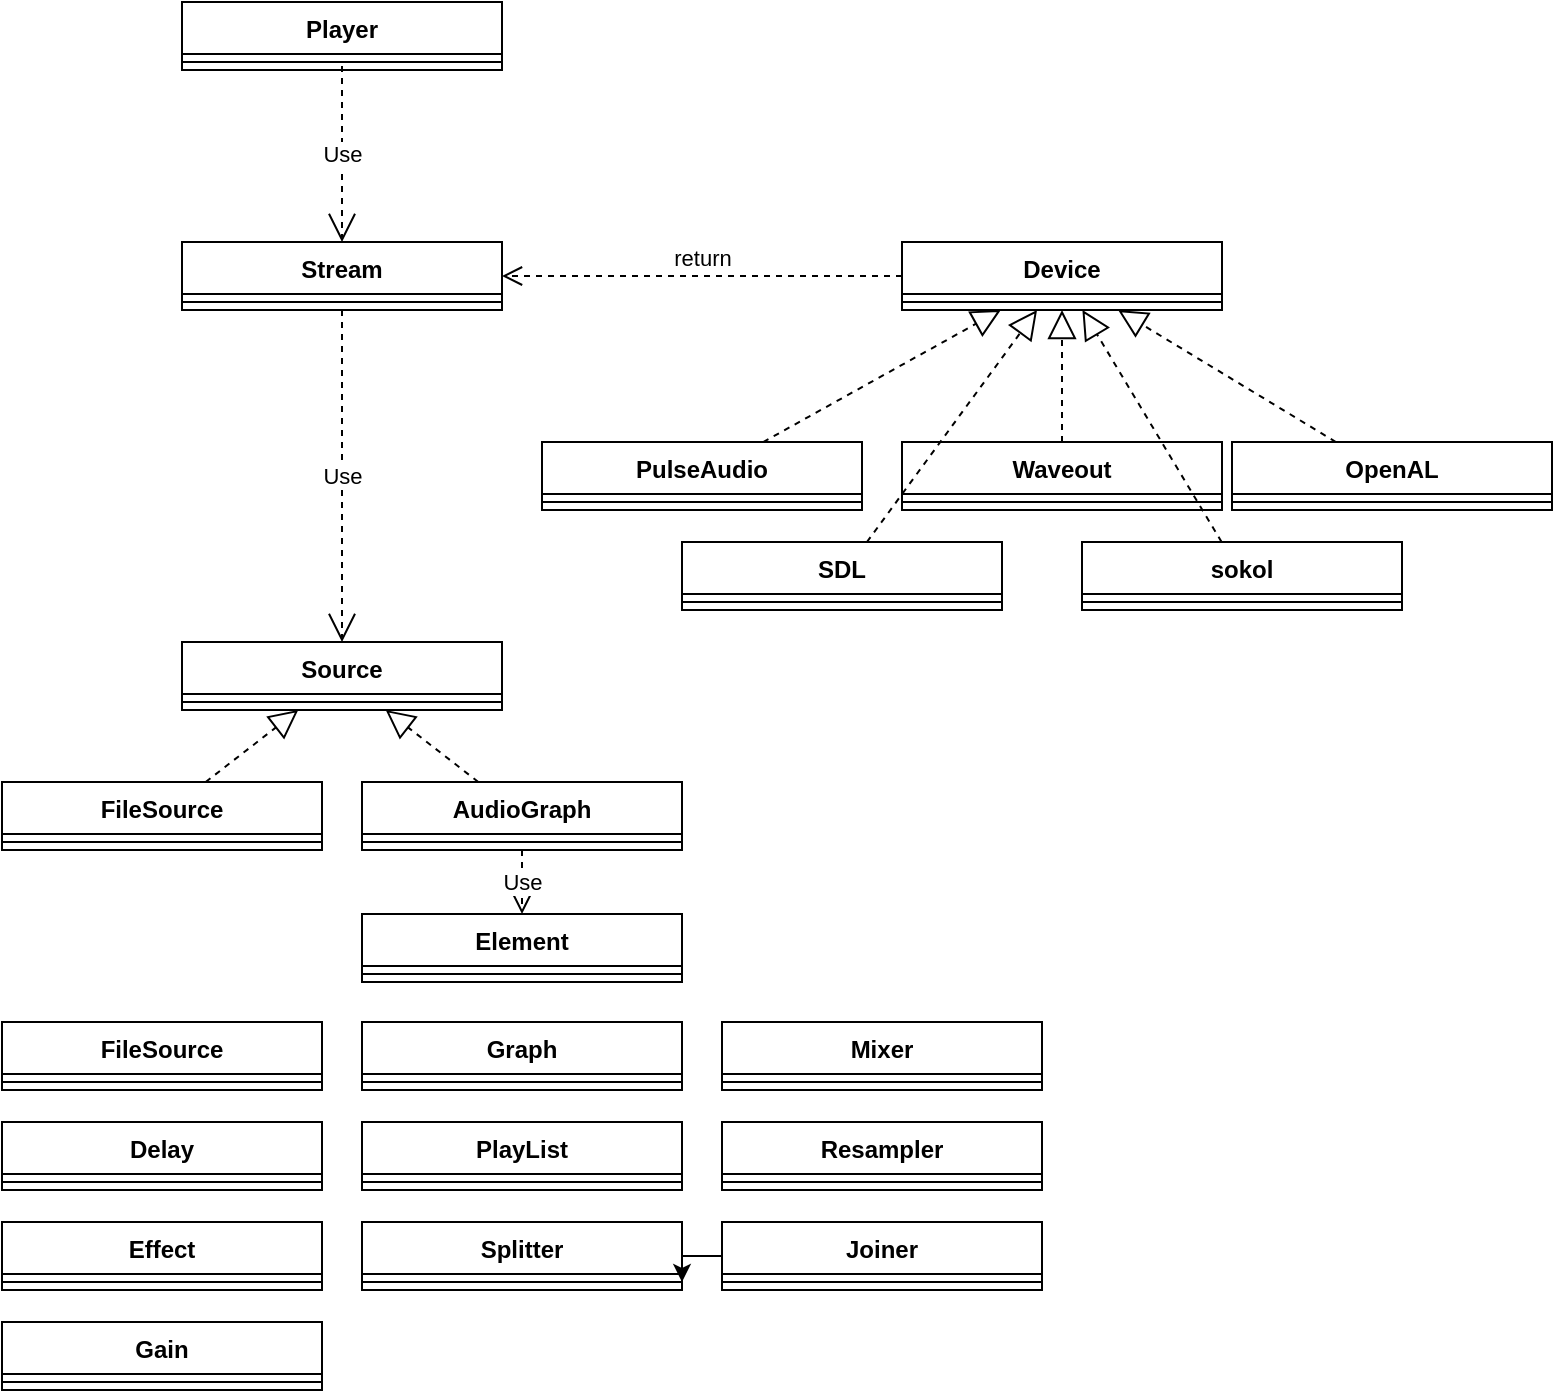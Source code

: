 <mxfile version="24.2.1" type="device">
  <diagram name="Page-1" id="fq6cdivDxWz2I1s0y9IK">
    <mxGraphModel dx="2272" dy="787" grid="1" gridSize="10" guides="1" tooltips="1" connect="1" arrows="1" fold="1" page="1" pageScale="1" pageWidth="850" pageHeight="1100" math="0" shadow="0">
      <root>
        <mxCell id="0" />
        <mxCell id="1" parent="0" />
        <mxCell id="bYCv6M02Plbv5tQNk1Po-12" value="&lt;div&gt;Player&lt;/div&gt;" style="swimlane;fontStyle=1;align=center;verticalAlign=top;childLayout=stackLayout;horizontal=1;startSize=26;horizontalStack=0;resizeParent=1;resizeParentMax=0;resizeLast=0;collapsible=1;marginBottom=0;whiteSpace=wrap;html=1;" vertex="1" parent="1">
          <mxGeometry x="60" y="60" width="160" height="34" as="geometry" />
        </mxCell>
        <mxCell id="bYCv6M02Plbv5tQNk1Po-14" value="" style="line;strokeWidth=1;fillColor=none;align=left;verticalAlign=middle;spacingTop=-1;spacingLeft=3;spacingRight=3;rotatable=0;labelPosition=right;points=[];portConstraint=eastwest;strokeColor=inherit;" vertex="1" parent="bYCv6M02Plbv5tQNk1Po-12">
          <mxGeometry y="26" width="160" height="8" as="geometry" />
        </mxCell>
        <mxCell id="bYCv6M02Plbv5tQNk1Po-16" value="&lt;div&gt;Stream&lt;/div&gt;" style="swimlane;fontStyle=1;align=center;verticalAlign=top;childLayout=stackLayout;horizontal=1;startSize=26;horizontalStack=0;resizeParent=1;resizeParentMax=0;resizeLast=0;collapsible=1;marginBottom=0;whiteSpace=wrap;html=1;" vertex="1" parent="1">
          <mxGeometry x="60" y="180" width="160" height="34" as="geometry" />
        </mxCell>
        <mxCell id="bYCv6M02Plbv5tQNk1Po-17" value="" style="line;strokeWidth=1;fillColor=none;align=left;verticalAlign=middle;spacingTop=-1;spacingLeft=3;spacingRight=3;rotatable=0;labelPosition=right;points=[];portConstraint=eastwest;strokeColor=inherit;" vertex="1" parent="bYCv6M02Plbv5tQNk1Po-16">
          <mxGeometry y="26" width="160" height="8" as="geometry" />
        </mxCell>
        <mxCell id="bYCv6M02Plbv5tQNk1Po-18" value="Device" style="swimlane;fontStyle=1;align=center;verticalAlign=top;childLayout=stackLayout;horizontal=1;startSize=26;horizontalStack=0;resizeParent=1;resizeParentMax=0;resizeLast=0;collapsible=1;marginBottom=0;whiteSpace=wrap;html=1;" vertex="1" parent="1">
          <mxGeometry x="420" y="180" width="160" height="34" as="geometry" />
        </mxCell>
        <mxCell id="bYCv6M02Plbv5tQNk1Po-19" value="" style="line;strokeWidth=1;fillColor=none;align=left;verticalAlign=middle;spacingTop=-1;spacingLeft=3;spacingRight=3;rotatable=0;labelPosition=right;points=[];portConstraint=eastwest;strokeColor=inherit;" vertex="1" parent="bYCv6M02Plbv5tQNk1Po-18">
          <mxGeometry y="26" width="160" height="8" as="geometry" />
        </mxCell>
        <mxCell id="bYCv6M02Plbv5tQNk1Po-20" value="&lt;div&gt;PulseAudio&lt;/div&gt;" style="swimlane;fontStyle=1;align=center;verticalAlign=top;childLayout=stackLayout;horizontal=1;startSize=26;horizontalStack=0;resizeParent=1;resizeParentMax=0;resizeLast=0;collapsible=1;marginBottom=0;whiteSpace=wrap;html=1;" vertex="1" parent="1">
          <mxGeometry x="240" y="280" width="160" height="34" as="geometry" />
        </mxCell>
        <mxCell id="bYCv6M02Plbv5tQNk1Po-21" value="" style="line;strokeWidth=1;fillColor=none;align=left;verticalAlign=middle;spacingTop=-1;spacingLeft=3;spacingRight=3;rotatable=0;labelPosition=right;points=[];portConstraint=eastwest;strokeColor=inherit;" vertex="1" parent="bYCv6M02Plbv5tQNk1Po-20">
          <mxGeometry y="26" width="160" height="8" as="geometry" />
        </mxCell>
        <mxCell id="bYCv6M02Plbv5tQNk1Po-22" value="&lt;div&gt;Waveout&lt;/div&gt;" style="swimlane;fontStyle=1;align=center;verticalAlign=top;childLayout=stackLayout;horizontal=1;startSize=26;horizontalStack=0;resizeParent=1;resizeParentMax=0;resizeLast=0;collapsible=1;marginBottom=0;whiteSpace=wrap;html=1;" vertex="1" parent="1">
          <mxGeometry x="420" y="280" width="160" height="34" as="geometry" />
        </mxCell>
        <mxCell id="bYCv6M02Plbv5tQNk1Po-23" value="" style="line;strokeWidth=1;fillColor=none;align=left;verticalAlign=middle;spacingTop=-1;spacingLeft=3;spacingRight=3;rotatable=0;labelPosition=right;points=[];portConstraint=eastwest;strokeColor=inherit;" vertex="1" parent="bYCv6M02Plbv5tQNk1Po-22">
          <mxGeometry y="26" width="160" height="8" as="geometry" />
        </mxCell>
        <mxCell id="bYCv6M02Plbv5tQNk1Po-24" value="OpenAL" style="swimlane;fontStyle=1;align=center;verticalAlign=top;childLayout=stackLayout;horizontal=1;startSize=26;horizontalStack=0;resizeParent=1;resizeParentMax=0;resizeLast=0;collapsible=1;marginBottom=0;whiteSpace=wrap;html=1;" vertex="1" parent="1">
          <mxGeometry x="585" y="280" width="160" height="34" as="geometry" />
        </mxCell>
        <mxCell id="bYCv6M02Plbv5tQNk1Po-25" value="" style="line;strokeWidth=1;fillColor=none;align=left;verticalAlign=middle;spacingTop=-1;spacingLeft=3;spacingRight=3;rotatable=0;labelPosition=right;points=[];portConstraint=eastwest;strokeColor=inherit;" vertex="1" parent="bYCv6M02Plbv5tQNk1Po-24">
          <mxGeometry y="26" width="160" height="8" as="geometry" />
        </mxCell>
        <mxCell id="bYCv6M02Plbv5tQNk1Po-26" value="sokol" style="swimlane;fontStyle=1;align=center;verticalAlign=top;childLayout=stackLayout;horizontal=1;startSize=26;horizontalStack=0;resizeParent=1;resizeParentMax=0;resizeLast=0;collapsible=1;marginBottom=0;whiteSpace=wrap;html=1;" vertex="1" parent="1">
          <mxGeometry x="510" y="330" width="160" height="34" as="geometry" />
        </mxCell>
        <mxCell id="bYCv6M02Plbv5tQNk1Po-27" value="" style="line;strokeWidth=1;fillColor=none;align=left;verticalAlign=middle;spacingTop=-1;spacingLeft=3;spacingRight=3;rotatable=0;labelPosition=right;points=[];portConstraint=eastwest;strokeColor=inherit;" vertex="1" parent="bYCv6M02Plbv5tQNk1Po-26">
          <mxGeometry y="26" width="160" height="8" as="geometry" />
        </mxCell>
        <mxCell id="bYCv6M02Plbv5tQNk1Po-28" value="SDL" style="swimlane;fontStyle=1;align=center;verticalAlign=top;childLayout=stackLayout;horizontal=1;startSize=26;horizontalStack=0;resizeParent=1;resizeParentMax=0;resizeLast=0;collapsible=1;marginBottom=0;whiteSpace=wrap;html=1;" vertex="1" parent="1">
          <mxGeometry x="310" y="330" width="160" height="34" as="geometry" />
        </mxCell>
        <mxCell id="bYCv6M02Plbv5tQNk1Po-29" value="" style="line;strokeWidth=1;fillColor=none;align=left;verticalAlign=middle;spacingTop=-1;spacingLeft=3;spacingRight=3;rotatable=0;labelPosition=right;points=[];portConstraint=eastwest;strokeColor=inherit;" vertex="1" parent="bYCv6M02Plbv5tQNk1Po-28">
          <mxGeometry y="26" width="160" height="8" as="geometry" />
        </mxCell>
        <mxCell id="bYCv6M02Plbv5tQNk1Po-31" value="Use" style="endArrow=open;endSize=12;dashed=1;html=1;rounded=0;exitX=0.5;exitY=0.75;exitDx=0;exitDy=0;exitPerimeter=0;" edge="1" parent="1" source="bYCv6M02Plbv5tQNk1Po-14" target="bYCv6M02Plbv5tQNk1Po-16">
          <mxGeometry width="160" relative="1" as="geometry">
            <mxPoint x="80" y="450" as="sourcePoint" />
            <mxPoint x="240" y="450" as="targetPoint" />
          </mxGeometry>
        </mxCell>
        <mxCell id="bYCv6M02Plbv5tQNk1Po-32" value="" style="endArrow=block;dashed=1;endFill=0;endSize=12;html=1;rounded=0;" edge="1" parent="1" source="bYCv6M02Plbv5tQNk1Po-20" target="bYCv6M02Plbv5tQNk1Po-18">
          <mxGeometry width="160" relative="1" as="geometry">
            <mxPoint x="240" y="530" as="sourcePoint" />
            <mxPoint x="400" y="530" as="targetPoint" />
          </mxGeometry>
        </mxCell>
        <mxCell id="bYCv6M02Plbv5tQNk1Po-33" value="" style="endArrow=block;dashed=1;endFill=0;endSize=12;html=1;rounded=0;" edge="1" parent="1" source="bYCv6M02Plbv5tQNk1Po-22" target="bYCv6M02Plbv5tQNk1Po-18">
          <mxGeometry width="160" relative="1" as="geometry">
            <mxPoint x="440" y="480" as="sourcePoint" />
            <mxPoint x="600" y="480" as="targetPoint" />
          </mxGeometry>
        </mxCell>
        <mxCell id="bYCv6M02Plbv5tQNk1Po-34" value="" style="endArrow=block;dashed=1;endFill=0;endSize=12;html=1;rounded=0;" edge="1" parent="1" source="bYCv6M02Plbv5tQNk1Po-24" target="bYCv6M02Plbv5tQNk1Po-18">
          <mxGeometry width="160" relative="1" as="geometry">
            <mxPoint x="440" y="500" as="sourcePoint" />
            <mxPoint x="600" y="500" as="targetPoint" />
          </mxGeometry>
        </mxCell>
        <mxCell id="bYCv6M02Plbv5tQNk1Po-35" value="" style="endArrow=block;dashed=1;endFill=0;endSize=12;html=1;rounded=0;" edge="1" parent="1" source="bYCv6M02Plbv5tQNk1Po-28" target="bYCv6M02Plbv5tQNk1Po-18">
          <mxGeometry width="160" relative="1" as="geometry">
            <mxPoint x="340" y="500" as="sourcePoint" />
            <mxPoint x="500" y="500" as="targetPoint" />
          </mxGeometry>
        </mxCell>
        <mxCell id="bYCv6M02Plbv5tQNk1Po-36" value="" style="endArrow=block;dashed=1;endFill=0;endSize=12;html=1;rounded=0;" edge="1" parent="1" source="bYCv6M02Plbv5tQNk1Po-26" target="bYCv6M02Plbv5tQNk1Po-18">
          <mxGeometry width="160" relative="1" as="geometry">
            <mxPoint x="400" y="440" as="sourcePoint" />
            <mxPoint x="560" y="440" as="targetPoint" />
          </mxGeometry>
        </mxCell>
        <mxCell id="bYCv6M02Plbv5tQNk1Po-37" value="return" style="html=1;verticalAlign=bottom;endArrow=open;dashed=1;endSize=8;curved=0;rounded=0;" edge="1" parent="1" source="bYCv6M02Plbv5tQNk1Po-18" target="bYCv6M02Plbv5tQNk1Po-16">
          <mxGeometry relative="1" as="geometry">
            <mxPoint x="300" y="560" as="sourcePoint" />
            <mxPoint x="220" y="560" as="targetPoint" />
          </mxGeometry>
        </mxCell>
        <mxCell id="bYCv6M02Plbv5tQNk1Po-38" value="Use" style="endArrow=open;endSize=12;dashed=1;html=1;rounded=0;entryX=0.5;entryY=0;entryDx=0;entryDy=0;" edge="1" parent="1" source="bYCv6M02Plbv5tQNk1Po-16" target="bYCv6M02Plbv5tQNk1Po-39">
          <mxGeometry width="160" relative="1" as="geometry">
            <mxPoint x="110" y="360" as="sourcePoint" />
            <mxPoint x="140" y="360" as="targetPoint" />
          </mxGeometry>
        </mxCell>
        <mxCell id="bYCv6M02Plbv5tQNk1Po-39" value="Source" style="swimlane;fontStyle=1;align=center;verticalAlign=top;childLayout=stackLayout;horizontal=1;startSize=26;horizontalStack=0;resizeParent=1;resizeParentMax=0;resizeLast=0;collapsible=1;marginBottom=0;whiteSpace=wrap;html=1;" vertex="1" parent="1">
          <mxGeometry x="60" y="380" width="160" height="34" as="geometry" />
        </mxCell>
        <mxCell id="bYCv6M02Plbv5tQNk1Po-40" value="" style="line;strokeWidth=1;fillColor=none;align=left;verticalAlign=middle;spacingTop=-1;spacingLeft=3;spacingRight=3;rotatable=0;labelPosition=right;points=[];portConstraint=eastwest;strokeColor=inherit;" vertex="1" parent="bYCv6M02Plbv5tQNk1Po-39">
          <mxGeometry y="26" width="160" height="8" as="geometry" />
        </mxCell>
        <mxCell id="bYCv6M02Plbv5tQNk1Po-41" value="&lt;div&gt;AudioGraph&lt;/div&gt;" style="swimlane;fontStyle=1;align=center;verticalAlign=top;childLayout=stackLayout;horizontal=1;startSize=26;horizontalStack=0;resizeParent=1;resizeParentMax=0;resizeLast=0;collapsible=1;marginBottom=0;whiteSpace=wrap;html=1;" vertex="1" parent="1">
          <mxGeometry x="150" y="450" width="160" height="34" as="geometry" />
        </mxCell>
        <mxCell id="bYCv6M02Plbv5tQNk1Po-42" value="" style="line;strokeWidth=1;fillColor=none;align=left;verticalAlign=middle;spacingTop=-1;spacingLeft=3;spacingRight=3;rotatable=0;labelPosition=right;points=[];portConstraint=eastwest;strokeColor=inherit;" vertex="1" parent="bYCv6M02Plbv5tQNk1Po-41">
          <mxGeometry y="26" width="160" height="8" as="geometry" />
        </mxCell>
        <mxCell id="bYCv6M02Plbv5tQNk1Po-44" value="FileSource" style="swimlane;fontStyle=1;align=center;verticalAlign=top;childLayout=stackLayout;horizontal=1;startSize=26;horizontalStack=0;resizeParent=1;resizeParentMax=0;resizeLast=0;collapsible=1;marginBottom=0;whiteSpace=wrap;html=1;" vertex="1" parent="1">
          <mxGeometry x="-30" y="450" width="160" height="34" as="geometry" />
        </mxCell>
        <mxCell id="bYCv6M02Plbv5tQNk1Po-45" value="" style="line;strokeWidth=1;fillColor=none;align=left;verticalAlign=middle;spacingTop=-1;spacingLeft=3;spacingRight=3;rotatable=0;labelPosition=right;points=[];portConstraint=eastwest;strokeColor=inherit;" vertex="1" parent="bYCv6M02Plbv5tQNk1Po-44">
          <mxGeometry y="26" width="160" height="8" as="geometry" />
        </mxCell>
        <mxCell id="bYCv6M02Plbv5tQNk1Po-46" value="" style="endArrow=block;dashed=1;endFill=0;endSize=12;html=1;rounded=0;" edge="1" parent="1" source="bYCv6M02Plbv5tQNk1Po-44" target="bYCv6M02Plbv5tQNk1Po-39">
          <mxGeometry width="160" relative="1" as="geometry">
            <mxPoint x="100" y="670" as="sourcePoint" />
            <mxPoint x="260" y="670" as="targetPoint" />
          </mxGeometry>
        </mxCell>
        <mxCell id="bYCv6M02Plbv5tQNk1Po-47" value="" style="endArrow=block;dashed=1;endFill=0;endSize=12;html=1;rounded=0;" edge="1" parent="1" source="bYCv6M02Plbv5tQNk1Po-41" target="bYCv6M02Plbv5tQNk1Po-39">
          <mxGeometry width="160" relative="1" as="geometry">
            <mxPoint x="100" y="580" as="sourcePoint" />
            <mxPoint x="260" y="580" as="targetPoint" />
          </mxGeometry>
        </mxCell>
        <mxCell id="bYCv6M02Plbv5tQNk1Po-48" value="Element" style="swimlane;fontStyle=1;align=center;verticalAlign=top;childLayout=stackLayout;horizontal=1;startSize=26;horizontalStack=0;resizeParent=1;resizeParentMax=0;resizeLast=0;collapsible=1;marginBottom=0;whiteSpace=wrap;html=1;" vertex="1" parent="1">
          <mxGeometry x="150" y="516" width="160" height="34" as="geometry" />
        </mxCell>
        <mxCell id="bYCv6M02Plbv5tQNk1Po-49" value="" style="line;strokeWidth=1;fillColor=none;align=left;verticalAlign=middle;spacingTop=-1;spacingLeft=3;spacingRight=3;rotatable=0;labelPosition=right;points=[];portConstraint=eastwest;strokeColor=inherit;" vertex="1" parent="bYCv6M02Plbv5tQNk1Po-48">
          <mxGeometry y="26" width="160" height="8" as="geometry" />
        </mxCell>
        <mxCell id="bYCv6M02Plbv5tQNk1Po-50" value="Use" style="endArrow=open;endSize=12;dashed=1;html=1;rounded=0;" edge="1" parent="1" source="bYCv6M02Plbv5tQNk1Po-41" target="bYCv6M02Plbv5tQNk1Po-48">
          <mxGeometry width="160" relative="1" as="geometry">
            <mxPoint x="360" y="470" as="sourcePoint" />
            <mxPoint x="520" y="470" as="targetPoint" />
          </mxGeometry>
        </mxCell>
        <mxCell id="bYCv6M02Plbv5tQNk1Po-51" value="FileSource" style="swimlane;fontStyle=1;align=center;verticalAlign=top;childLayout=stackLayout;horizontal=1;startSize=26;horizontalStack=0;resizeParent=1;resizeParentMax=0;resizeLast=0;collapsible=1;marginBottom=0;whiteSpace=wrap;html=1;" vertex="1" parent="1">
          <mxGeometry x="-30" y="570" width="160" height="34" as="geometry" />
        </mxCell>
        <mxCell id="bYCv6M02Plbv5tQNk1Po-52" value="" style="line;strokeWidth=1;fillColor=none;align=left;verticalAlign=middle;spacingTop=-1;spacingLeft=3;spacingRight=3;rotatable=0;labelPosition=right;points=[];portConstraint=eastwest;strokeColor=inherit;" vertex="1" parent="bYCv6M02Plbv5tQNk1Po-51">
          <mxGeometry y="26" width="160" height="8" as="geometry" />
        </mxCell>
        <mxCell id="bYCv6M02Plbv5tQNk1Po-53" value="Delay" style="swimlane;fontStyle=1;align=center;verticalAlign=top;childLayout=stackLayout;horizontal=1;startSize=26;horizontalStack=0;resizeParent=1;resizeParentMax=0;resizeLast=0;collapsible=1;marginBottom=0;whiteSpace=wrap;html=1;" vertex="1" parent="1">
          <mxGeometry x="-30" y="620" width="160" height="34" as="geometry" />
        </mxCell>
        <mxCell id="bYCv6M02Plbv5tQNk1Po-54" value="" style="line;strokeWidth=1;fillColor=none;align=left;verticalAlign=middle;spacingTop=-1;spacingLeft=3;spacingRight=3;rotatable=0;labelPosition=right;points=[];portConstraint=eastwest;strokeColor=inherit;" vertex="1" parent="bYCv6M02Plbv5tQNk1Po-53">
          <mxGeometry y="26" width="160" height="8" as="geometry" />
        </mxCell>
        <mxCell id="bYCv6M02Plbv5tQNk1Po-55" value="Mixer" style="swimlane;fontStyle=1;align=center;verticalAlign=top;childLayout=stackLayout;horizontal=1;startSize=26;horizontalStack=0;resizeParent=1;resizeParentMax=0;resizeLast=0;collapsible=1;marginBottom=0;whiteSpace=wrap;html=1;" vertex="1" parent="1">
          <mxGeometry x="330" y="570" width="160" height="34" as="geometry" />
        </mxCell>
        <mxCell id="bYCv6M02Plbv5tQNk1Po-56" value="" style="line;strokeWidth=1;fillColor=none;align=left;verticalAlign=middle;spacingTop=-1;spacingLeft=3;spacingRight=3;rotatable=0;labelPosition=right;points=[];portConstraint=eastwest;strokeColor=inherit;" vertex="1" parent="bYCv6M02Plbv5tQNk1Po-55">
          <mxGeometry y="26" width="160" height="8" as="geometry" />
        </mxCell>
        <mxCell id="bYCv6M02Plbv5tQNk1Po-57" value="Graph" style="swimlane;fontStyle=1;align=center;verticalAlign=top;childLayout=stackLayout;horizontal=1;startSize=26;horizontalStack=0;resizeParent=1;resizeParentMax=0;resizeLast=0;collapsible=1;marginBottom=0;whiteSpace=wrap;html=1;" vertex="1" parent="1">
          <mxGeometry x="150" y="570" width="160" height="34" as="geometry" />
        </mxCell>
        <mxCell id="bYCv6M02Plbv5tQNk1Po-58" value="" style="line;strokeWidth=1;fillColor=none;align=left;verticalAlign=middle;spacingTop=-1;spacingLeft=3;spacingRight=3;rotatable=0;labelPosition=right;points=[];portConstraint=eastwest;strokeColor=inherit;" vertex="1" parent="bYCv6M02Plbv5tQNk1Po-57">
          <mxGeometry y="26" width="160" height="8" as="geometry" />
        </mxCell>
        <mxCell id="bYCv6M02Plbv5tQNk1Po-59" value="PlayList" style="swimlane;fontStyle=1;align=center;verticalAlign=top;childLayout=stackLayout;horizontal=1;startSize=26;horizontalStack=0;resizeParent=1;resizeParentMax=0;resizeLast=0;collapsible=1;marginBottom=0;whiteSpace=wrap;html=1;" vertex="1" parent="1">
          <mxGeometry x="150" y="620" width="160" height="34" as="geometry" />
        </mxCell>
        <mxCell id="bYCv6M02Plbv5tQNk1Po-60" value="" style="line;strokeWidth=1;fillColor=none;align=left;verticalAlign=middle;spacingTop=-1;spacingLeft=3;spacingRight=3;rotatable=0;labelPosition=right;points=[];portConstraint=eastwest;strokeColor=inherit;" vertex="1" parent="bYCv6M02Plbv5tQNk1Po-59">
          <mxGeometry y="26" width="160" height="8" as="geometry" />
        </mxCell>
        <mxCell id="bYCv6M02Plbv5tQNk1Po-61" value="Resampler" style="swimlane;fontStyle=1;align=center;verticalAlign=top;childLayout=stackLayout;horizontal=1;startSize=26;horizontalStack=0;resizeParent=1;resizeParentMax=0;resizeLast=0;collapsible=1;marginBottom=0;whiteSpace=wrap;html=1;" vertex="1" parent="1">
          <mxGeometry x="330" y="620" width="160" height="34" as="geometry" />
        </mxCell>
        <mxCell id="bYCv6M02Plbv5tQNk1Po-62" value="" style="line;strokeWidth=1;fillColor=none;align=left;verticalAlign=middle;spacingTop=-1;spacingLeft=3;spacingRight=3;rotatable=0;labelPosition=right;points=[];portConstraint=eastwest;strokeColor=inherit;" vertex="1" parent="bYCv6M02Plbv5tQNk1Po-61">
          <mxGeometry y="26" width="160" height="8" as="geometry" />
        </mxCell>
        <mxCell id="bYCv6M02Plbv5tQNk1Po-63" value="Effect" style="swimlane;fontStyle=1;align=center;verticalAlign=top;childLayout=stackLayout;horizontal=1;startSize=26;horizontalStack=0;resizeParent=1;resizeParentMax=0;resizeLast=0;collapsible=1;marginBottom=0;whiteSpace=wrap;html=1;" vertex="1" parent="1">
          <mxGeometry x="-30" y="670" width="160" height="34" as="geometry" />
        </mxCell>
        <mxCell id="bYCv6M02Plbv5tQNk1Po-64" value="" style="line;strokeWidth=1;fillColor=none;align=left;verticalAlign=middle;spacingTop=-1;spacingLeft=3;spacingRight=3;rotatable=0;labelPosition=right;points=[];portConstraint=eastwest;strokeColor=inherit;" vertex="1" parent="bYCv6M02Plbv5tQNk1Po-63">
          <mxGeometry y="26" width="160" height="8" as="geometry" />
        </mxCell>
        <mxCell id="bYCv6M02Plbv5tQNk1Po-66" value="Splitter" style="swimlane;fontStyle=1;align=center;verticalAlign=top;childLayout=stackLayout;horizontal=1;startSize=26;horizontalStack=0;resizeParent=1;resizeParentMax=0;resizeLast=0;collapsible=1;marginBottom=0;whiteSpace=wrap;html=1;" vertex="1" parent="1">
          <mxGeometry x="150" y="670" width="160" height="34" as="geometry" />
        </mxCell>
        <mxCell id="bYCv6M02Plbv5tQNk1Po-67" value="" style="line;strokeWidth=1;fillColor=none;align=left;verticalAlign=middle;spacingTop=-1;spacingLeft=3;spacingRight=3;rotatable=0;labelPosition=right;points=[];portConstraint=eastwest;strokeColor=inherit;" vertex="1" parent="bYCv6M02Plbv5tQNk1Po-66">
          <mxGeometry y="26" width="160" height="8" as="geometry" />
        </mxCell>
        <mxCell id="bYCv6M02Plbv5tQNk1Po-70" value="" style="edgeStyle=orthogonalEdgeStyle;rounded=0;orthogonalLoop=1;jettySize=auto;html=1;" edge="1" parent="1" source="bYCv6M02Plbv5tQNk1Po-68" target="bYCv6M02Plbv5tQNk1Po-67">
          <mxGeometry relative="1" as="geometry" />
        </mxCell>
        <mxCell id="bYCv6M02Plbv5tQNk1Po-68" value="Joiner" style="swimlane;fontStyle=1;align=center;verticalAlign=top;childLayout=stackLayout;horizontal=1;startSize=26;horizontalStack=0;resizeParent=1;resizeParentMax=0;resizeLast=0;collapsible=1;marginBottom=0;whiteSpace=wrap;html=1;" vertex="1" parent="1">
          <mxGeometry x="330" y="670" width="160" height="34" as="geometry" />
        </mxCell>
        <mxCell id="bYCv6M02Plbv5tQNk1Po-69" value="" style="line;strokeWidth=1;fillColor=none;align=left;verticalAlign=middle;spacingTop=-1;spacingLeft=3;spacingRight=3;rotatable=0;labelPosition=right;points=[];portConstraint=eastwest;strokeColor=inherit;" vertex="1" parent="bYCv6M02Plbv5tQNk1Po-68">
          <mxGeometry y="26" width="160" height="8" as="geometry" />
        </mxCell>
        <mxCell id="bYCv6M02Plbv5tQNk1Po-71" value="Gain" style="swimlane;fontStyle=1;align=center;verticalAlign=top;childLayout=stackLayout;horizontal=1;startSize=26;horizontalStack=0;resizeParent=1;resizeParentMax=0;resizeLast=0;collapsible=1;marginBottom=0;whiteSpace=wrap;html=1;" vertex="1" parent="1">
          <mxGeometry x="-30" y="720" width="160" height="34" as="geometry" />
        </mxCell>
        <mxCell id="bYCv6M02Plbv5tQNk1Po-72" value="" style="line;strokeWidth=1;fillColor=none;align=left;verticalAlign=middle;spacingTop=-1;spacingLeft=3;spacingRight=3;rotatable=0;labelPosition=right;points=[];portConstraint=eastwest;strokeColor=inherit;" vertex="1" parent="bYCv6M02Plbv5tQNk1Po-71">
          <mxGeometry y="26" width="160" height="8" as="geometry" />
        </mxCell>
      </root>
    </mxGraphModel>
  </diagram>
</mxfile>
